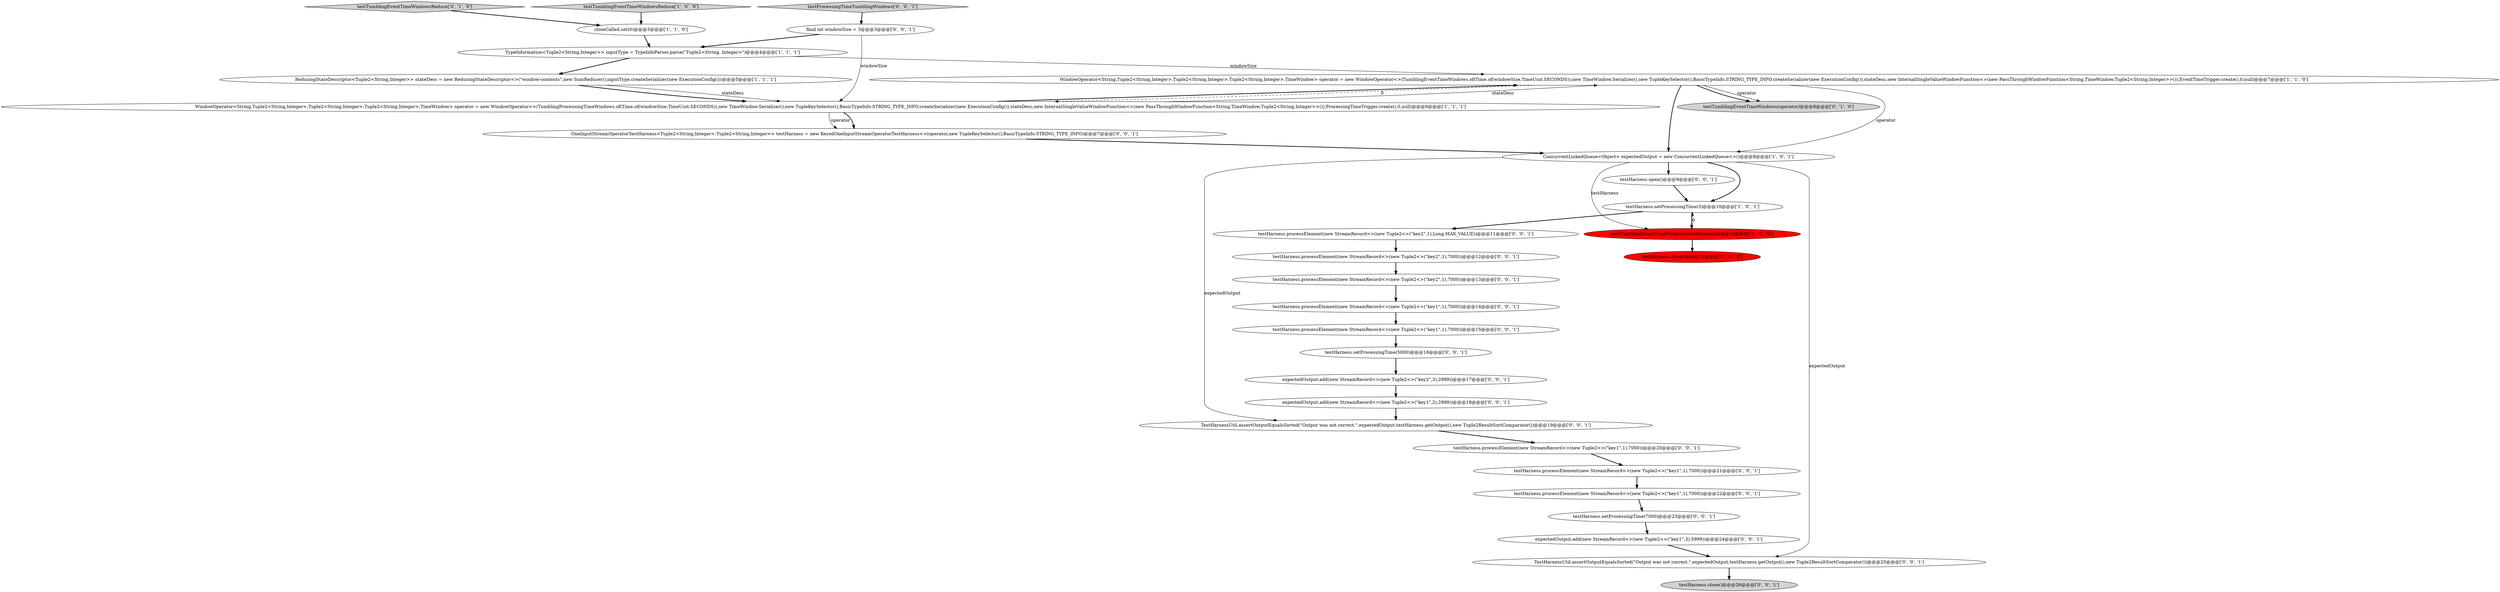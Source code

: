 digraph {
8 [style = filled, label = "WindowOperator<String,Tuple2<String,Integer>,Tuple2<String,Integer>,Tuple2<String,Integer>,TimeWindow> operator = new WindowOperator<>(TumblingEventTimeWindows.of(Time.of(windowSize,TimeUnit.SECONDS)),new TimeWindow.Serializer(),new TupleKeySelector(),BasicTypeInfo.STRING_TYPE_INFO.createSerializer(new ExecutionConfig()),stateDesc,new InternalSingleValueWindowFunction<>(new PassThroughWindowFunction<String,TimeWindow,Tuple2<String,Integer>>()),EventTimeTrigger.create(),0,null)@@@7@@@['1', '1', '0']", fillcolor = white, shape = ellipse image = "AAA0AAABBB1BBB"];
19 [style = filled, label = "expectedOutput.add(new StreamRecord<>(new Tuple2<>(\"key1\",2),2999))@@@18@@@['0', '0', '1']", fillcolor = white, shape = ellipse image = "AAA0AAABBB3BBB"];
10 [style = filled, label = "testTumblingEventTimeWindows(operator)@@@8@@@['0', '1', '0']", fillcolor = lightgray, shape = ellipse image = "AAA0AAABBB2BBB"];
20 [style = filled, label = "TestHarnessUtil.assertOutputEqualsSorted(\"Output was not correct.\",expectedOutput,testHarness.getOutput(),new Tuple2ResultSortComparator())@@@19@@@['0', '0', '1']", fillcolor = white, shape = ellipse image = "AAA0AAABBB3BBB"];
18 [style = filled, label = "final int windowSize = 3@@@3@@@['0', '0', '1']", fillcolor = white, shape = ellipse image = "AAA0AAABBB3BBB"];
28 [style = filled, label = "expectedOutput.add(new StreamRecord<>(new Tuple2<>(\"key1\",3),5999))@@@24@@@['0', '0', '1']", fillcolor = white, shape = ellipse image = "AAA0AAABBB3BBB"];
7 [style = filled, label = "WindowOperator<String,Tuple2<String,Integer>,Tuple2<String,Integer>,Tuple2<String,Integer>,TimeWindow> operator = new WindowOperator<>(TumblingProcessingTimeWindows.of(Time.of(windowSize,TimeUnit.SECONDS)),new TimeWindow.Serializer(),new TupleKeySelector(),BasicTypeInfo.STRING_TYPE_INFO.createSerializer(new ExecutionConfig()),stateDesc,new InternalSingleValueWindowFunction<>(new PassThroughWindowFunction<String,TimeWindow,Tuple2<String,Integer>>()),ProcessingTimeTrigger.create(),0,null)@@@6@@@['1', '1', '1']", fillcolor = white, shape = ellipse image = "AAA0AAABBB1BBB"];
14 [style = filled, label = "testHarness.close()@@@26@@@['0', '0', '1']", fillcolor = lightgray, shape = ellipse image = "AAA0AAABBB3BBB"];
13 [style = filled, label = "testHarness.processElement(new StreamRecord<>(new Tuple2<>(\"key1\",1),7000))@@@22@@@['0', '0', '1']", fillcolor = white, shape = ellipse image = "AAA0AAABBB3BBB"];
21 [style = filled, label = "OneInputStreamOperatorTestHarness<Tuple2<String,Integer>,Tuple2<String,Integer>> testHarness = new KeyedOneInputStreamOperatorTestHarness<>(operator,new TupleKeySelector(),BasicTypeInfo.STRING_TYPE_INFO)@@@7@@@['0', '0', '1']", fillcolor = white, shape = ellipse image = "AAA0AAABBB3BBB"];
4 [style = filled, label = "ReducingStateDescriptor<Tuple2<String,Integer>> stateDesc = new ReducingStateDescriptor<>(\"window-contents\",new SumReducer(),inputType.createSerializer(new ExecutionConfig()))@@@5@@@['1', '1', '1']", fillcolor = white, shape = ellipse image = "AAA0AAABBB1BBB"];
29 [style = filled, label = "testHarness.processElement(new StreamRecord<>(new Tuple2<>(\"key2\",1),7000))@@@12@@@['0', '0', '1']", fillcolor = white, shape = ellipse image = "AAA0AAABBB3BBB"];
12 [style = filled, label = "testHarness.processElement(new StreamRecord<>(new Tuple2<>(\"key1\",1),7000))@@@14@@@['0', '0', '1']", fillcolor = white, shape = ellipse image = "AAA0AAABBB3BBB"];
9 [style = filled, label = "testTumblingEventTimeWindowsReduce['1', '0', '0']", fillcolor = lightgray, shape = diamond image = "AAA0AAABBB1BBB"];
6 [style = filled, label = "closeCalled.set(0)@@@3@@@['1', '1', '0']", fillcolor = white, shape = ellipse image = "AAA0AAABBB1BBB"];
3 [style = filled, label = "ConcurrentLinkedQueue<Object> expectedOutput = new ConcurrentLinkedQueue<>()@@@8@@@['1', '0', '1']", fillcolor = white, shape = ellipse image = "AAA0AAABBB1BBB"];
2 [style = filled, label = "TypeInformation<Tuple2<String,Integer>> inputType = TypeInfoParser.parse(\"Tuple2<String, Integer>\")@@@4@@@['1', '1', '1']", fillcolor = white, shape = ellipse image = "AAA0AAABBB1BBB"];
16 [style = filled, label = "testHarness.processElement(new StreamRecord<>(new Tuple2<>(\"key2\",1),Long.MAX_VALUE))@@@11@@@['0', '0', '1']", fillcolor = white, shape = ellipse image = "AAA0AAABBB3BBB"];
25 [style = filled, label = "testHarness.open()@@@9@@@['0', '0', '1']", fillcolor = white, shape = ellipse image = "AAA0AAABBB3BBB"];
11 [style = filled, label = "testTumblingEventTimeWindowsReduce['0', '1', '0']", fillcolor = lightgray, shape = diamond image = "AAA0AAABBB2BBB"];
23 [style = filled, label = "expectedOutput.add(new StreamRecord<>(new Tuple2<>(\"key2\",3),2999))@@@17@@@['0', '0', '1']", fillcolor = white, shape = ellipse image = "AAA0AAABBB3BBB"];
24 [style = filled, label = "testHarness.setProcessingTime(5000)@@@16@@@['0', '0', '1']", fillcolor = white, shape = ellipse image = "AAA0AAABBB3BBB"];
26 [style = filled, label = "TestHarnessUtil.assertOutputEqualsSorted(\"Output was not correct.\",expectedOutput,testHarness.getOutput(),new Tuple2ResultSortComparator())@@@25@@@['0', '0', '1']", fillcolor = white, shape = ellipse image = "AAA0AAABBB3BBB"];
5 [style = filled, label = "testTumblingEventTimeWindows(testHarness)@@@10@@@['1', '0', '0']", fillcolor = red, shape = ellipse image = "AAA1AAABBB1BBB"];
30 [style = filled, label = "testHarness.setProcessingTime(7000)@@@23@@@['0', '0', '1']", fillcolor = white, shape = ellipse image = "AAA0AAABBB3BBB"];
22 [style = filled, label = "testHarness.processElement(new StreamRecord<>(new Tuple2<>(\"key1\",1),7000))@@@20@@@['0', '0', '1']", fillcolor = white, shape = ellipse image = "AAA0AAABBB3BBB"];
27 [style = filled, label = "testHarness.processElement(new StreamRecord<>(new Tuple2<>(\"key1\",1),7000))@@@15@@@['0', '0', '1']", fillcolor = white, shape = ellipse image = "AAA0AAABBB3BBB"];
31 [style = filled, label = "testProcessingTimeTumblingWindows['0', '0', '1']", fillcolor = lightgray, shape = diamond image = "AAA0AAABBB3BBB"];
0 [style = filled, label = "testHarness.setProcessingTime(3)@@@10@@@['1', '0', '1']", fillcolor = white, shape = ellipse image = "AAA0AAABBB1BBB"];
1 [style = filled, label = "testHarness.close()@@@11@@@['1', '0', '0']", fillcolor = red, shape = ellipse image = "AAA1AAABBB1BBB"];
15 [style = filled, label = "testHarness.processElement(new StreamRecord<>(new Tuple2<>(\"key1\",1),7000))@@@21@@@['0', '0', '1']", fillcolor = white, shape = ellipse image = "AAA0AAABBB3BBB"];
17 [style = filled, label = "testHarness.processElement(new StreamRecord<>(new Tuple2<>(\"key2\",1),7000))@@@13@@@['0', '0', '1']", fillcolor = white, shape = ellipse image = "AAA0AAABBB3BBB"];
25->0 [style = bold, label=""];
8->10 [style = bold, label=""];
0->16 [style = bold, label=""];
8->3 [style = solid, label="operator"];
15->13 [style = bold, label=""];
29->17 [style = bold, label=""];
22->15 [style = bold, label=""];
4->7 [style = solid, label="stateDesc"];
3->25 [style = bold, label=""];
3->26 [style = solid, label="expectedOutput"];
19->20 [style = bold, label=""];
11->6 [style = bold, label=""];
16->29 [style = bold, label=""];
8->3 [style = bold, label=""];
3->5 [style = solid, label="testHarness"];
26->14 [style = bold, label=""];
7->8 [style = solid, label="stateDesc"];
28->26 [style = bold, label=""];
31->18 [style = bold, label=""];
13->30 [style = bold, label=""];
18->2 [style = bold, label=""];
7->8 [style = bold, label=""];
2->4 [style = bold, label=""];
3->20 [style = solid, label="expectedOutput"];
4->7 [style = bold, label=""];
3->0 [style = bold, label=""];
8->10 [style = solid, label="operator"];
9->6 [style = bold, label=""];
20->22 [style = bold, label=""];
7->21 [style = solid, label="operator"];
6->2 [style = bold, label=""];
5->1 [style = bold, label=""];
17->12 [style = bold, label=""];
30->28 [style = bold, label=""];
8->7 [style = dashed, label="0"];
23->19 [style = bold, label=""];
2->8 [style = solid, label="windowSize"];
7->21 [style = bold, label=""];
5->0 [style = dashed, label="0"];
27->24 [style = bold, label=""];
12->27 [style = bold, label=""];
18->7 [style = solid, label="windowSize"];
0->5 [style = bold, label=""];
21->3 [style = bold, label=""];
24->23 [style = bold, label=""];
}
